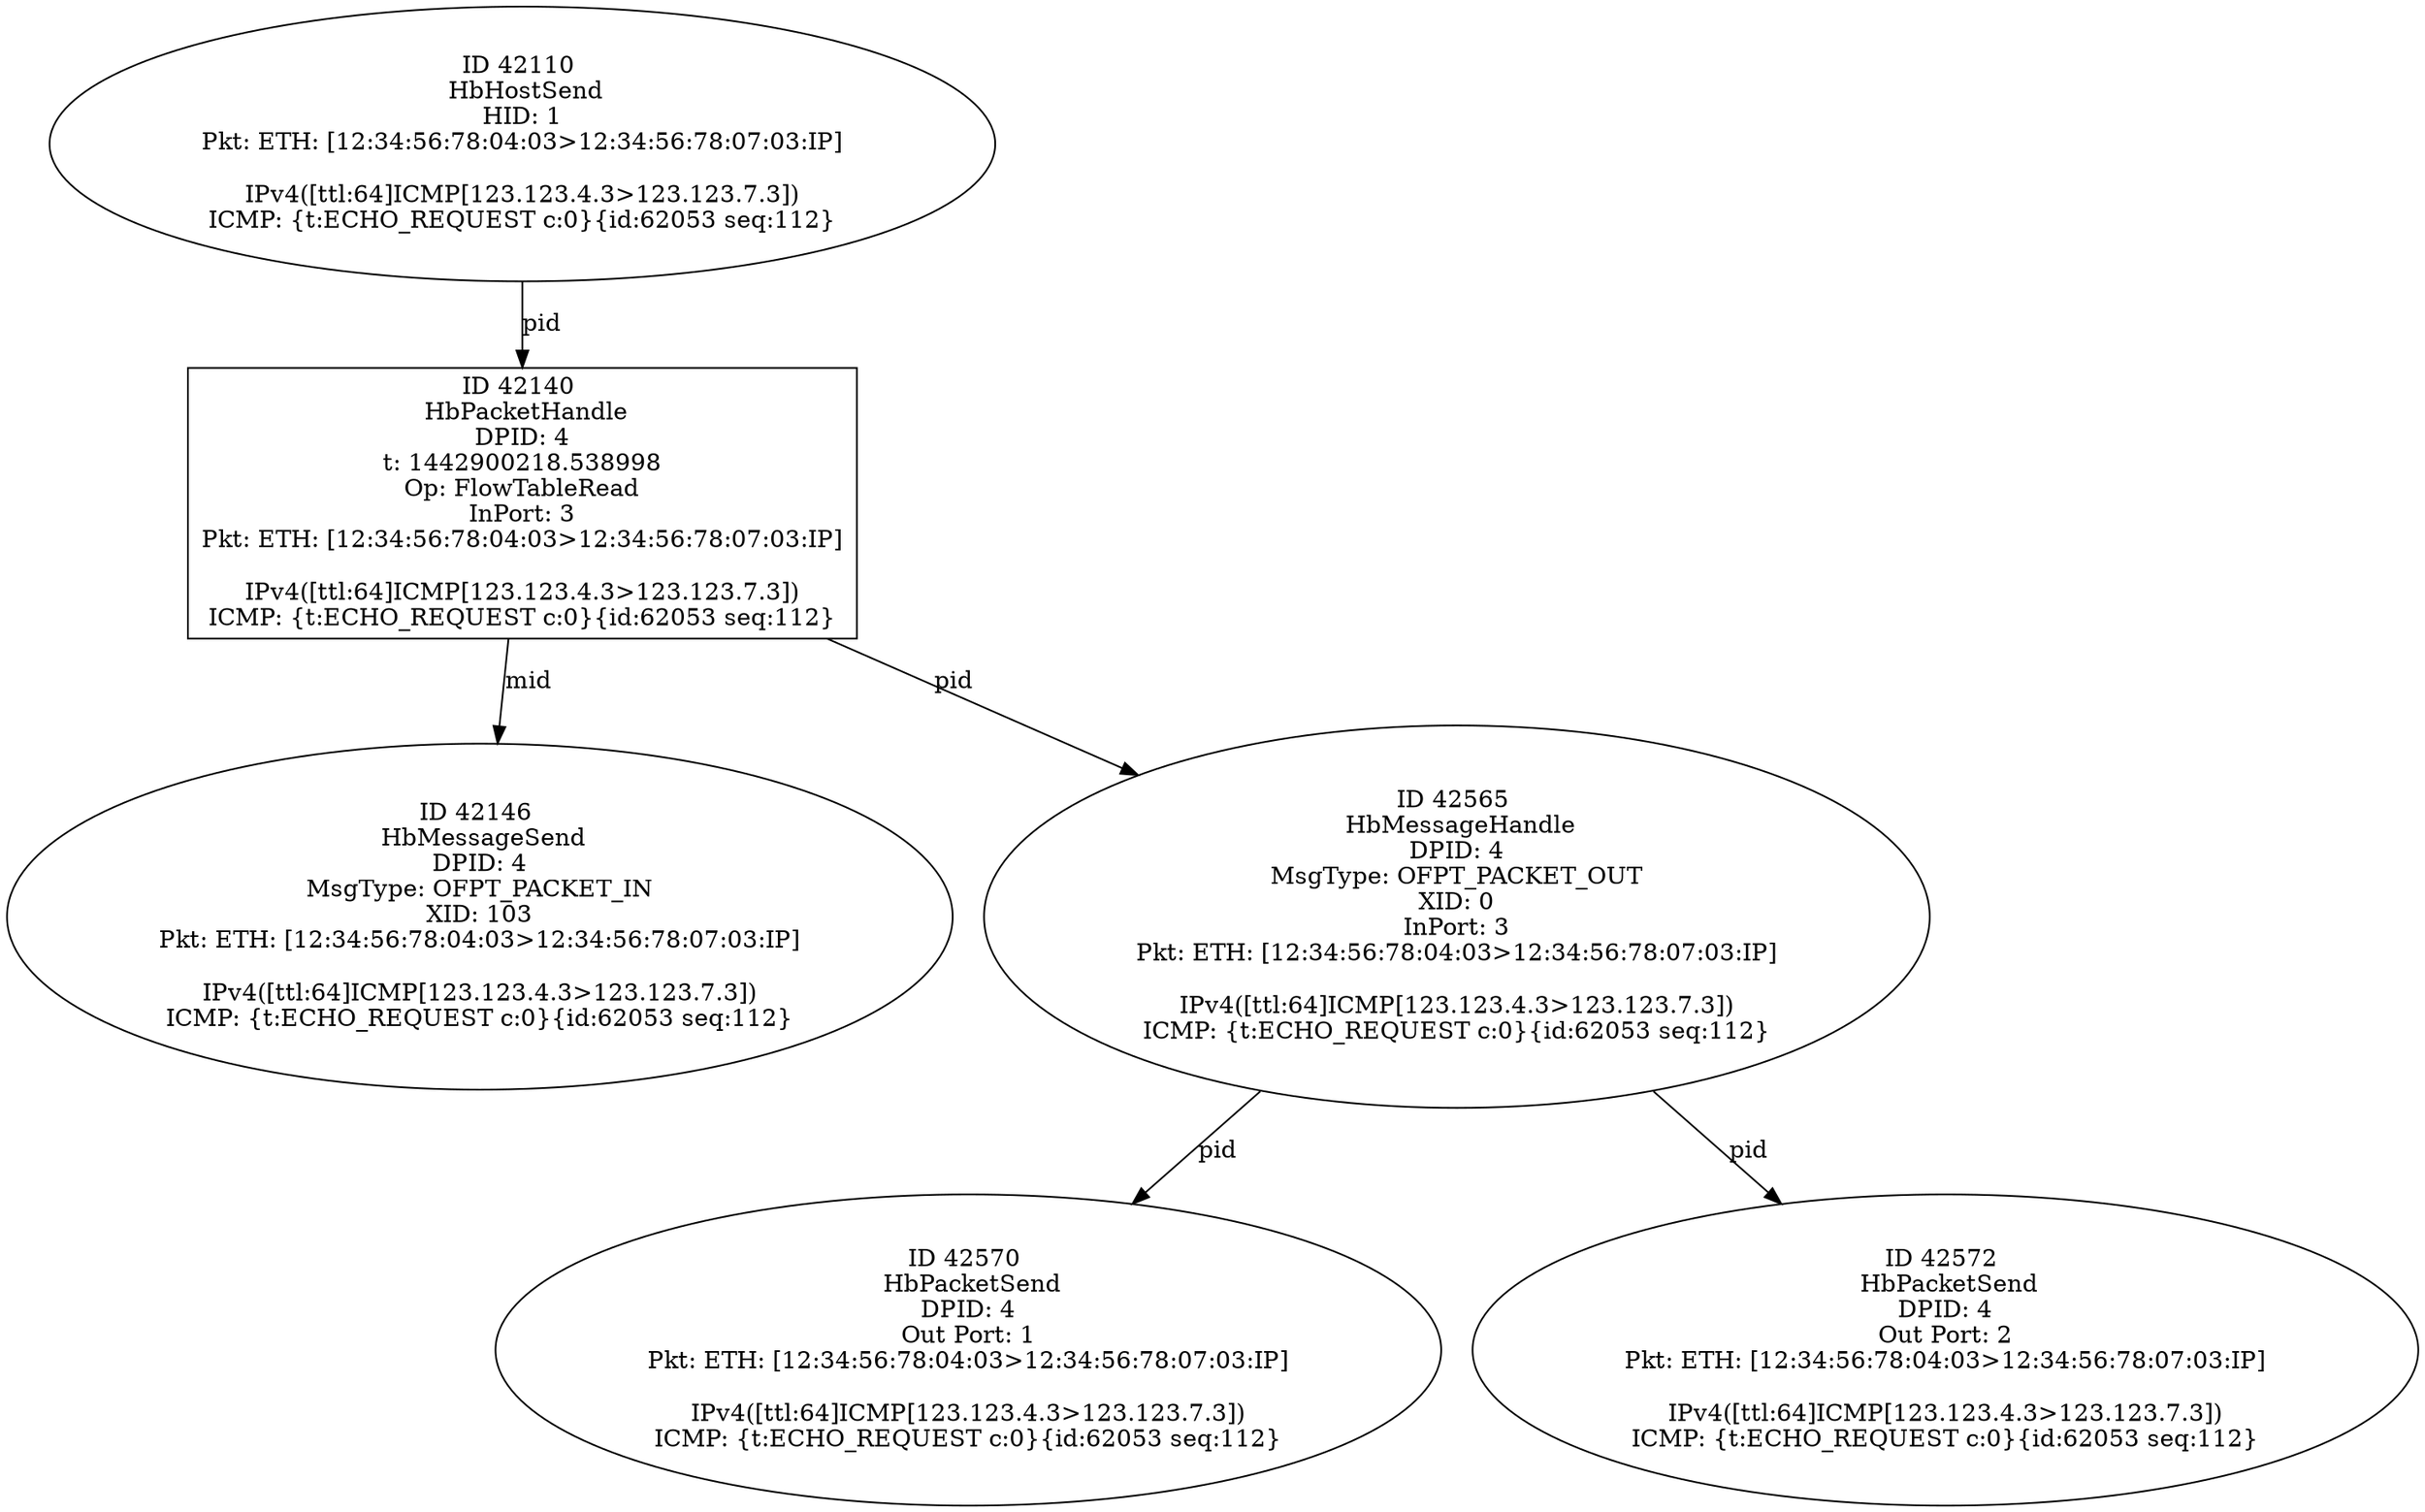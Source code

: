 strict digraph G {
42146 [shape=oval, event=<hb_events.HbMessageSend object at 0x110c0ae90>, label="ID 42146 
 HbMessageSend
DPID: 4
MsgType: OFPT_PACKET_IN
XID: 103
Pkt: ETH: [12:34:56:78:04:03>12:34:56:78:07:03:IP]

IPv4([ttl:64]ICMP[123.123.4.3>123.123.7.3])
ICMP: {t:ECHO_REQUEST c:0}{id:62053 seq:112}"];
42565 [shape=oval, event=<hb_events.HbMessageHandle object at 0x110d4a9d0>, label="ID 42565 
 HbMessageHandle
DPID: 4
MsgType: OFPT_PACKET_OUT
XID: 0
InPort: 3
Pkt: ETH: [12:34:56:78:04:03>12:34:56:78:07:03:IP]

IPv4([ttl:64]ICMP[123.123.4.3>123.123.7.3])
ICMP: {t:ECHO_REQUEST c:0}{id:62053 seq:112}"];
42570 [shape=oval, event=<hb_events.HbPacketSend object at 0x110d9b0d0>, label="ID 42570 
 HbPacketSend
DPID: 4
Out Port: 1
Pkt: ETH: [12:34:56:78:04:03>12:34:56:78:07:03:IP]

IPv4([ttl:64]ICMP[123.123.4.3>123.123.7.3])
ICMP: {t:ECHO_REQUEST c:0}{id:62053 seq:112}"];
42572 [shape=oval, event=<hb_events.HbPacketSend object at 0x110da16d0>, label="ID 42572 
 HbPacketSend
DPID: 4
Out Port: 2
Pkt: ETH: [12:34:56:78:04:03>12:34:56:78:07:03:IP]

IPv4([ttl:64]ICMP[123.123.4.3>123.123.7.3])
ICMP: {t:ECHO_REQUEST c:0}{id:62053 seq:112}"];
42140 [shape=box, event=<hb_events.HbPacketHandle object at 0x110c064d0>, label="ID 42140 
 HbPacketHandle
DPID: 4
t: 1442900218.538998
Op: FlowTableRead
InPort: 3
Pkt: ETH: [12:34:56:78:04:03>12:34:56:78:07:03:IP]

IPv4([ttl:64]ICMP[123.123.4.3>123.123.7.3])
ICMP: {t:ECHO_REQUEST c:0}{id:62053 seq:112}"];
42110 [shape=oval, event=<hb_events.HbHostSend object at 0x110c061d0>, label="ID 42110 
 HbHostSend
HID: 1
Pkt: ETH: [12:34:56:78:04:03>12:34:56:78:07:03:IP]

IPv4([ttl:64]ICMP[123.123.4.3>123.123.7.3])
ICMP: {t:ECHO_REQUEST c:0}{id:62053 seq:112}"];
42565 -> 42570  [rel=pid, label=pid];
42565 -> 42572  [rel=pid, label=pid];
42140 -> 42146  [rel=mid, label=mid];
42140 -> 42565  [rel=pid, label=pid];
42110 -> 42140  [rel=pid, label=pid];
}

